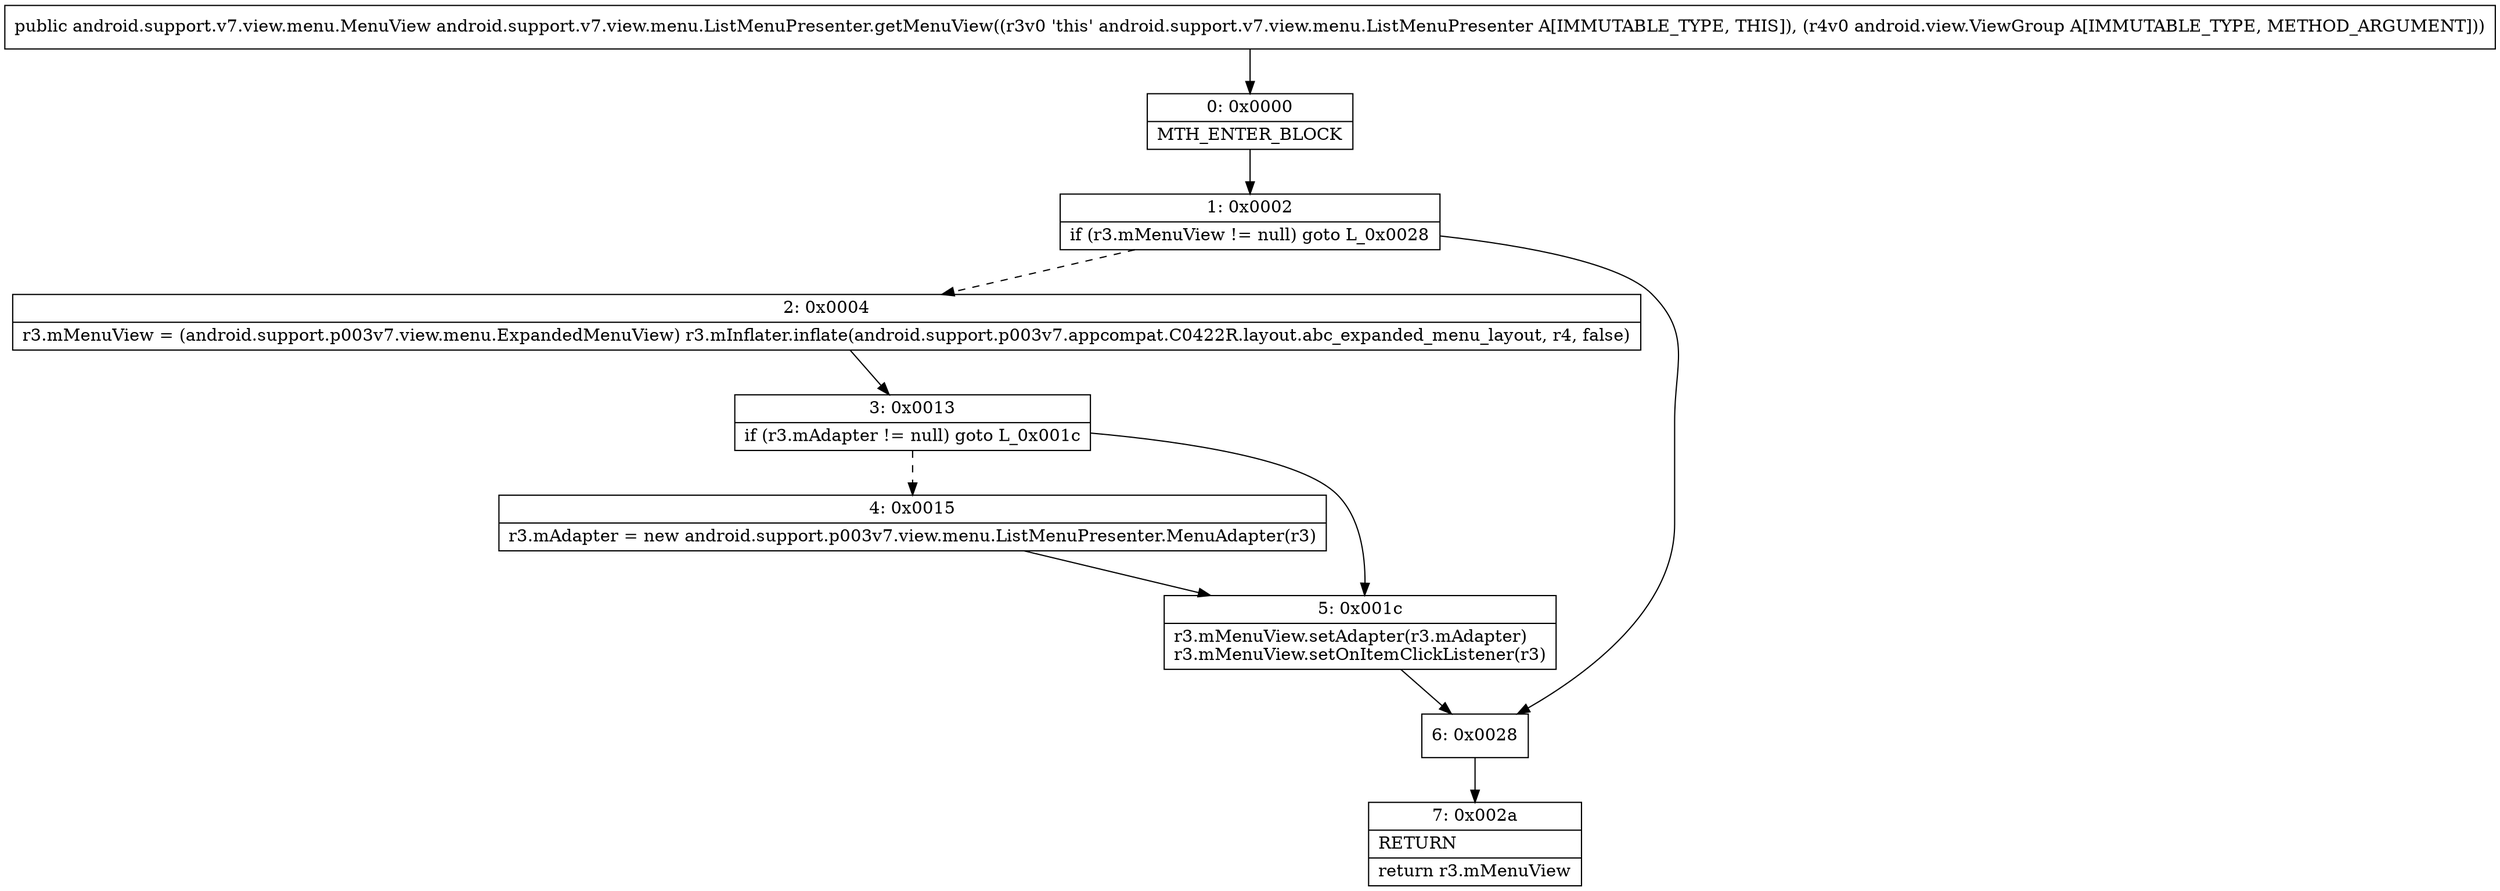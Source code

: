 digraph "CFG forandroid.support.v7.view.menu.ListMenuPresenter.getMenuView(Landroid\/view\/ViewGroup;)Landroid\/support\/v7\/view\/menu\/MenuView;" {
Node_0 [shape=record,label="{0\:\ 0x0000|MTH_ENTER_BLOCK\l}"];
Node_1 [shape=record,label="{1\:\ 0x0002|if (r3.mMenuView != null) goto L_0x0028\l}"];
Node_2 [shape=record,label="{2\:\ 0x0004|r3.mMenuView = (android.support.p003v7.view.menu.ExpandedMenuView) r3.mInflater.inflate(android.support.p003v7.appcompat.C0422R.layout.abc_expanded_menu_layout, r4, false)\l}"];
Node_3 [shape=record,label="{3\:\ 0x0013|if (r3.mAdapter != null) goto L_0x001c\l}"];
Node_4 [shape=record,label="{4\:\ 0x0015|r3.mAdapter = new android.support.p003v7.view.menu.ListMenuPresenter.MenuAdapter(r3)\l}"];
Node_5 [shape=record,label="{5\:\ 0x001c|r3.mMenuView.setAdapter(r3.mAdapter)\lr3.mMenuView.setOnItemClickListener(r3)\l}"];
Node_6 [shape=record,label="{6\:\ 0x0028}"];
Node_7 [shape=record,label="{7\:\ 0x002a|RETURN\l|return r3.mMenuView\l}"];
MethodNode[shape=record,label="{public android.support.v7.view.menu.MenuView android.support.v7.view.menu.ListMenuPresenter.getMenuView((r3v0 'this' android.support.v7.view.menu.ListMenuPresenter A[IMMUTABLE_TYPE, THIS]), (r4v0 android.view.ViewGroup A[IMMUTABLE_TYPE, METHOD_ARGUMENT])) }"];
MethodNode -> Node_0;
Node_0 -> Node_1;
Node_1 -> Node_2[style=dashed];
Node_1 -> Node_6;
Node_2 -> Node_3;
Node_3 -> Node_4[style=dashed];
Node_3 -> Node_5;
Node_4 -> Node_5;
Node_5 -> Node_6;
Node_6 -> Node_7;
}

